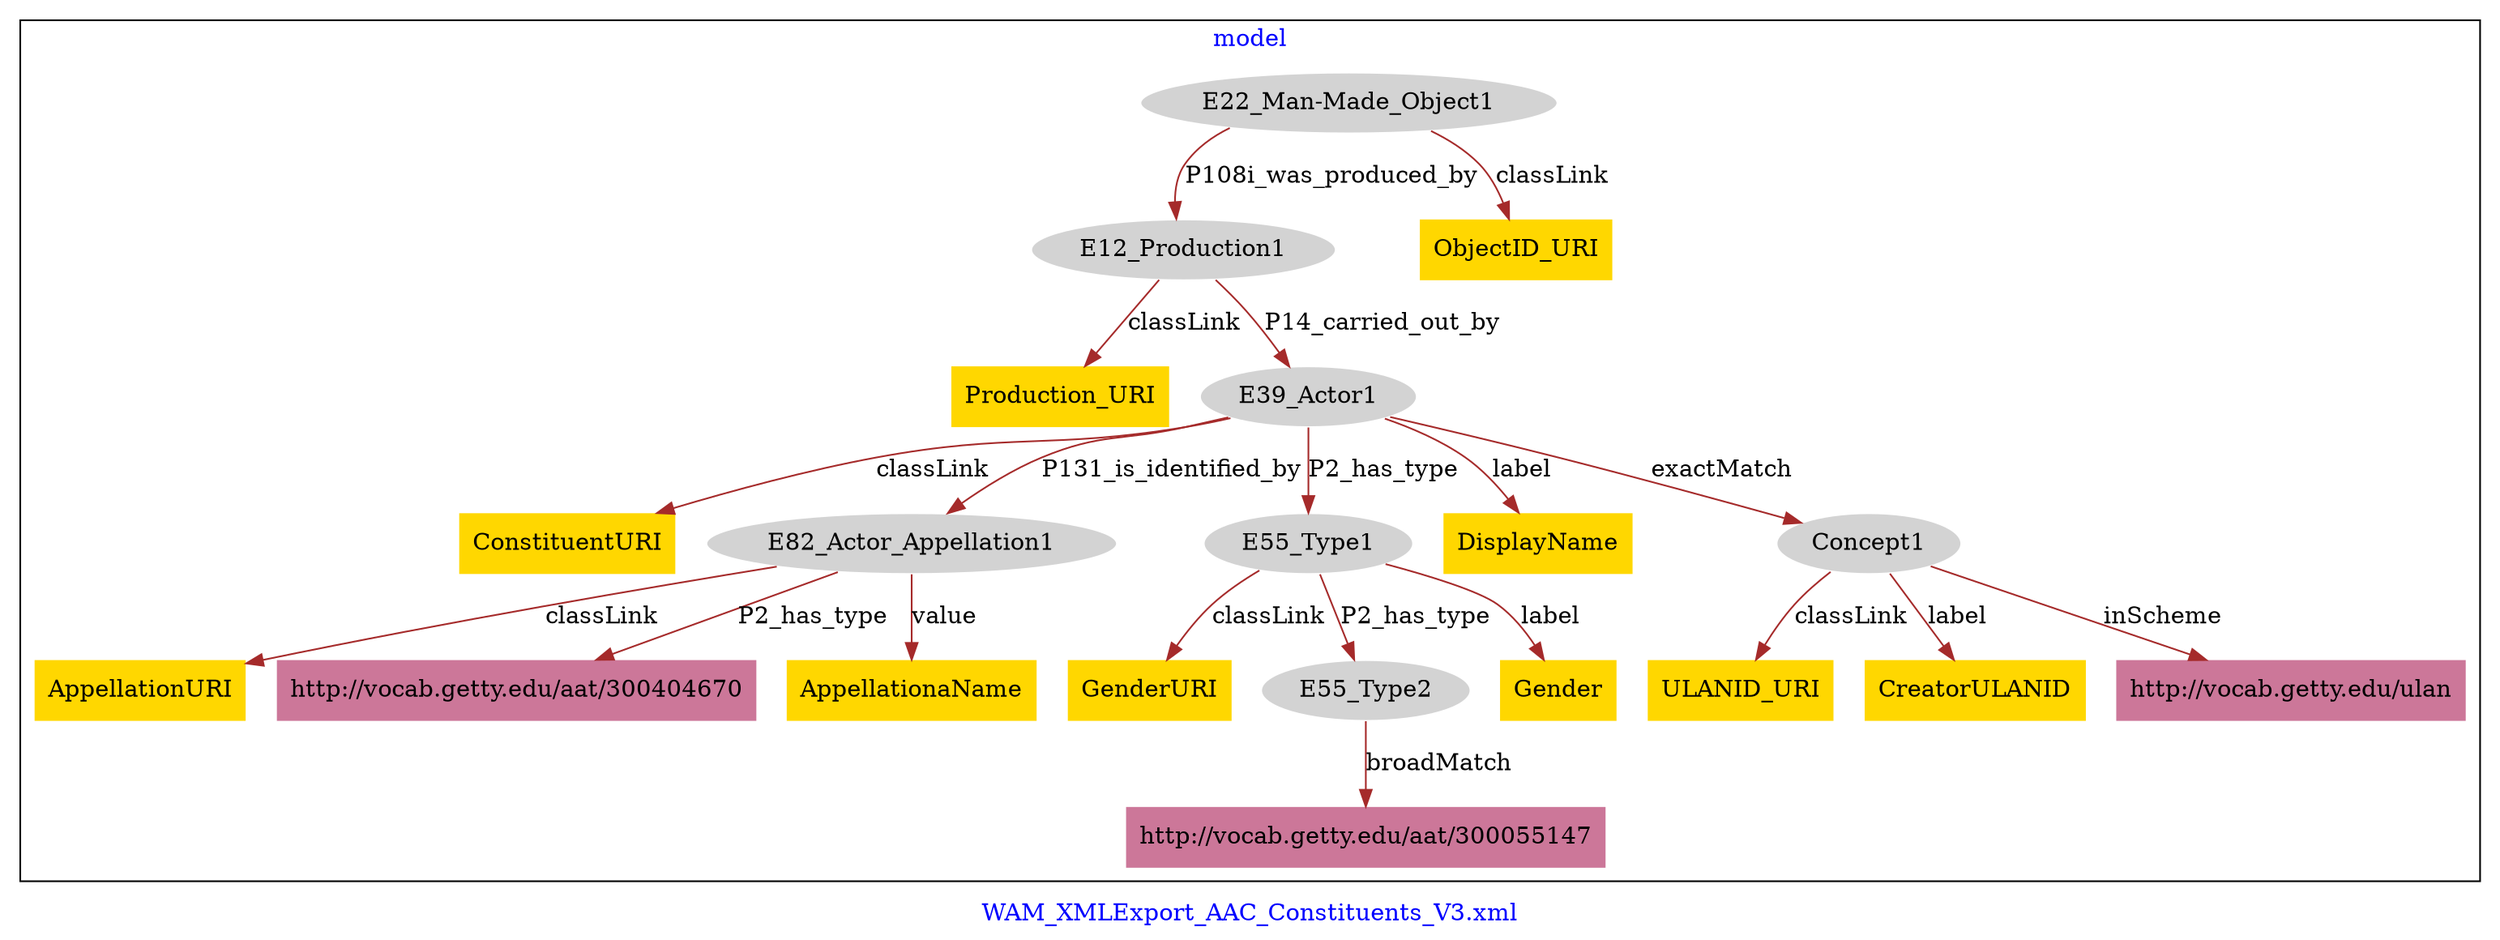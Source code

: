 digraph n0 {
fontcolor="blue"
remincross="true"
label="WAM_XMLExport_AAC_Constituents_V3.xml"
subgraph cluster {
label="model"
n2[style="filled",color="white",fillcolor="lightgray",label="E12_Production1"];
n3[shape="plaintext",style="filled",fillcolor="gold",label="Production_URI"];
n4[style="filled",color="white",fillcolor="lightgray",label="E39_Actor1"];
n5[style="filled",color="white",fillcolor="lightgray",label="E22_Man-Made_Object1"];
n6[shape="plaintext",style="filled",fillcolor="gold",label="ObjectID_URI"];
n7[shape="plaintext",style="filled",fillcolor="gold",label="ConstituentURI"];
n8[style="filled",color="white",fillcolor="lightgray",label="E82_Actor_Appellation1"];
n9[style="filled",color="white",fillcolor="lightgray",label="E55_Type1"];
n10[shape="plaintext",style="filled",fillcolor="gold",label="DisplayName"];
n11[style="filled",color="white",fillcolor="lightgray",label="Concept1"];
n12[shape="plaintext",style="filled",fillcolor="gold",label="GenderURI"];
n13[style="filled",color="white",fillcolor="lightgray",label="E55_Type2"];
n14[shape="plaintext",style="filled",fillcolor="gold",label="Gender"];
n15[shape="plaintext",style="filled",fillcolor="#CC7799",label="http://vocab.getty.edu/aat/300055147"];
n16[shape="plaintext",style="filled",fillcolor="gold",label="AppellationURI"];
n17[shape="plaintext",style="filled",fillcolor="#CC7799",label="http://vocab.getty.edu/aat/300404670"];
n18[shape="plaintext",style="filled",fillcolor="gold",label="AppellationaName"];
n19[shape="plaintext",style="filled",fillcolor="gold",label="ULANID_URI"];
n20[shape="plaintext",style="filled",fillcolor="gold",label="CreatorULANID"];
n21[shape="plaintext",style="filled",fillcolor="#CC7799",label="http://vocab.getty.edu/ulan"];
}
n2 -> n3[color="brown",fontcolor="black",label="classLink"]
n2 -> n4[color="brown",fontcolor="black",label="P14_carried_out_by"]
n5 -> n6[color="brown",fontcolor="black",label="classLink"]
n5 -> n2[color="brown",fontcolor="black",label="P108i_was_produced_by"]
n4 -> n7[color="brown",fontcolor="black",label="classLink"]
n4 -> n8[color="brown",fontcolor="black",label="P131_is_identified_by"]
n4 -> n9[color="brown",fontcolor="black",label="P2_has_type"]
n4 -> n10[color="brown",fontcolor="black",label="label"]
n4 -> n11[color="brown",fontcolor="black",label="exactMatch"]
n9 -> n12[color="brown",fontcolor="black",label="classLink"]
n9 -> n13[color="brown",fontcolor="black",label="P2_has_type"]
n9 -> n14[color="brown",fontcolor="black",label="label"]
n13 -> n15[color="brown",fontcolor="black",label="broadMatch"]
n8 -> n16[color="brown",fontcolor="black",label="classLink"]
n8 -> n17[color="brown",fontcolor="black",label="P2_has_type"]
n8 -> n18[color="brown",fontcolor="black",label="value"]
n11 -> n19[color="brown",fontcolor="black",label="classLink"]
n11 -> n20[color="brown",fontcolor="black",label="label"]
n11 -> n21[color="brown",fontcolor="black",label="inScheme"]
}
